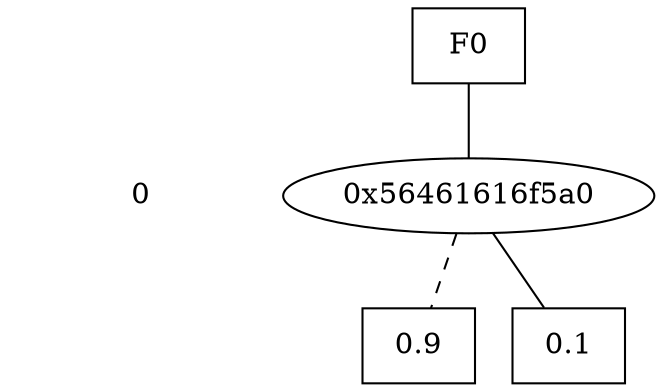 digraph "DD" {
size = "7.5,10"
center = true;
edge [dir = none];
{ node [shape = plaintext];
  edge [style = invis];
  "CONST NODES" [style = invis];
" 0 " -> "CONST NODES"; 
}
{ rank = same; node [shape = box]; edge [style = invis];
"F0"; }
{ rank = same; " 0 ";
"0x56461616f5a0";
}
{ rank = same; "CONST NODES";
{ node [shape = box]; "0x56461616f520";
"0x56461616f4a0";
}
}
"F0" -> "0x56461616f5a0" [style = solid];
"0x56461616f5a0" -> "0x56461616f4a0";
"0x56461616f5a0" -> "0x56461616f520" [style = dashed];
"0x56461616f520" [label = "0.9"];
"0x56461616f4a0" [label = "0.1"];
}
